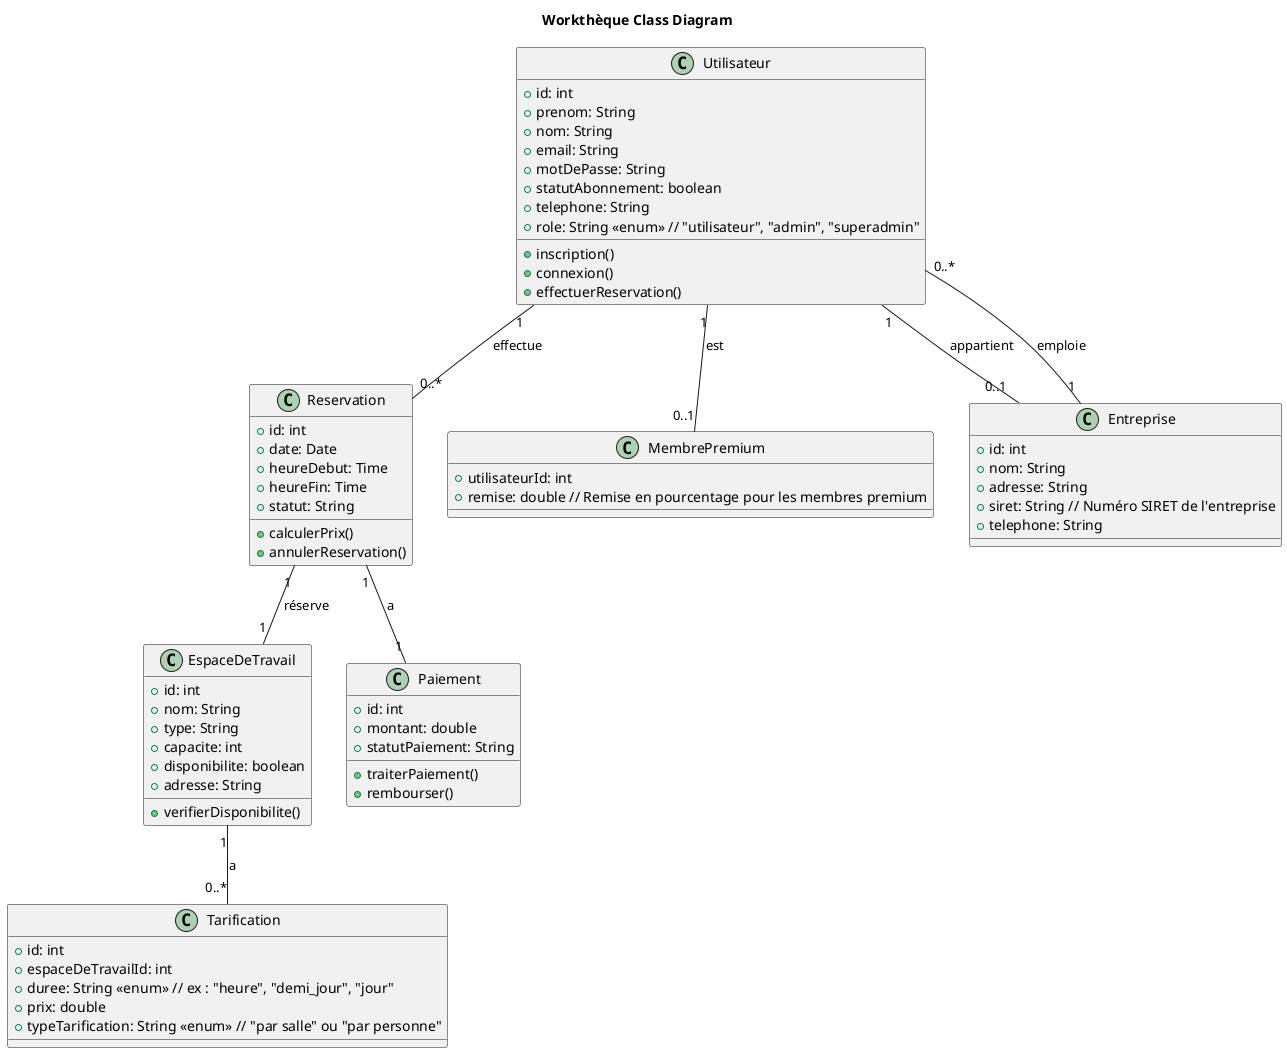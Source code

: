 @startuml
title Workthèque Class Diagram

class Utilisateur {
  +id: int
  +prenom: String
  +nom: String
  +email: String
  +motDePasse: String
  +statutAbonnement: boolean
  +telephone: String
  +role: String <<enum>> // "utilisateur", "admin", "superadmin"
  +inscription()
  +connexion()
  +effectuerReservation()
}

class EspaceDeTravail {
  +id: int
  +nom: String
  +type: String
  +capacite: int
  +disponibilite: boolean
  +adresse: String
  +verifierDisponibilite()
}

class Reservation {
  +id: int
  +date: Date
  +heureDebut: Time
  +heureFin: Time
  +statut: String
  +calculerPrix()
  +annulerReservation()
}

class Paiement {
  +id: int
  +montant: double
  +statutPaiement: String
  +traiterPaiement()
  +rembourser()
}

class Tarification {
  +id: int
  +espaceDeTravailId: int
  +duree: String <<enum>> // ex : "heure", "demi_jour", "jour"
  +prix: double
  +typeTarification: String <<enum>> // "par salle" ou "par personne"
}

class MembrePremium {
  +utilisateurId: int
  +remise: double // Remise en pourcentage pour les membres premium
}

class Entreprise {
  +id: int
  +nom: String
  +adresse: String
  +siret: String // Numéro SIRET de l'entreprise
  +telephone: String
}

Utilisateur "1" -- "0..*" Reservation : effectue
Reservation "1" -- "1" EspaceDeTravail : réserve
Reservation "1" -- "1" Paiement : a
EspaceDeTravail "1" -- "0..*" Tarification : a
Utilisateur "1" -- "0..1" MembrePremium : est
Utilisateur "1" -- "0..1" Entreprise : appartient
Entreprise "1" -- "0..*" Utilisateur : emploie

@enduml



